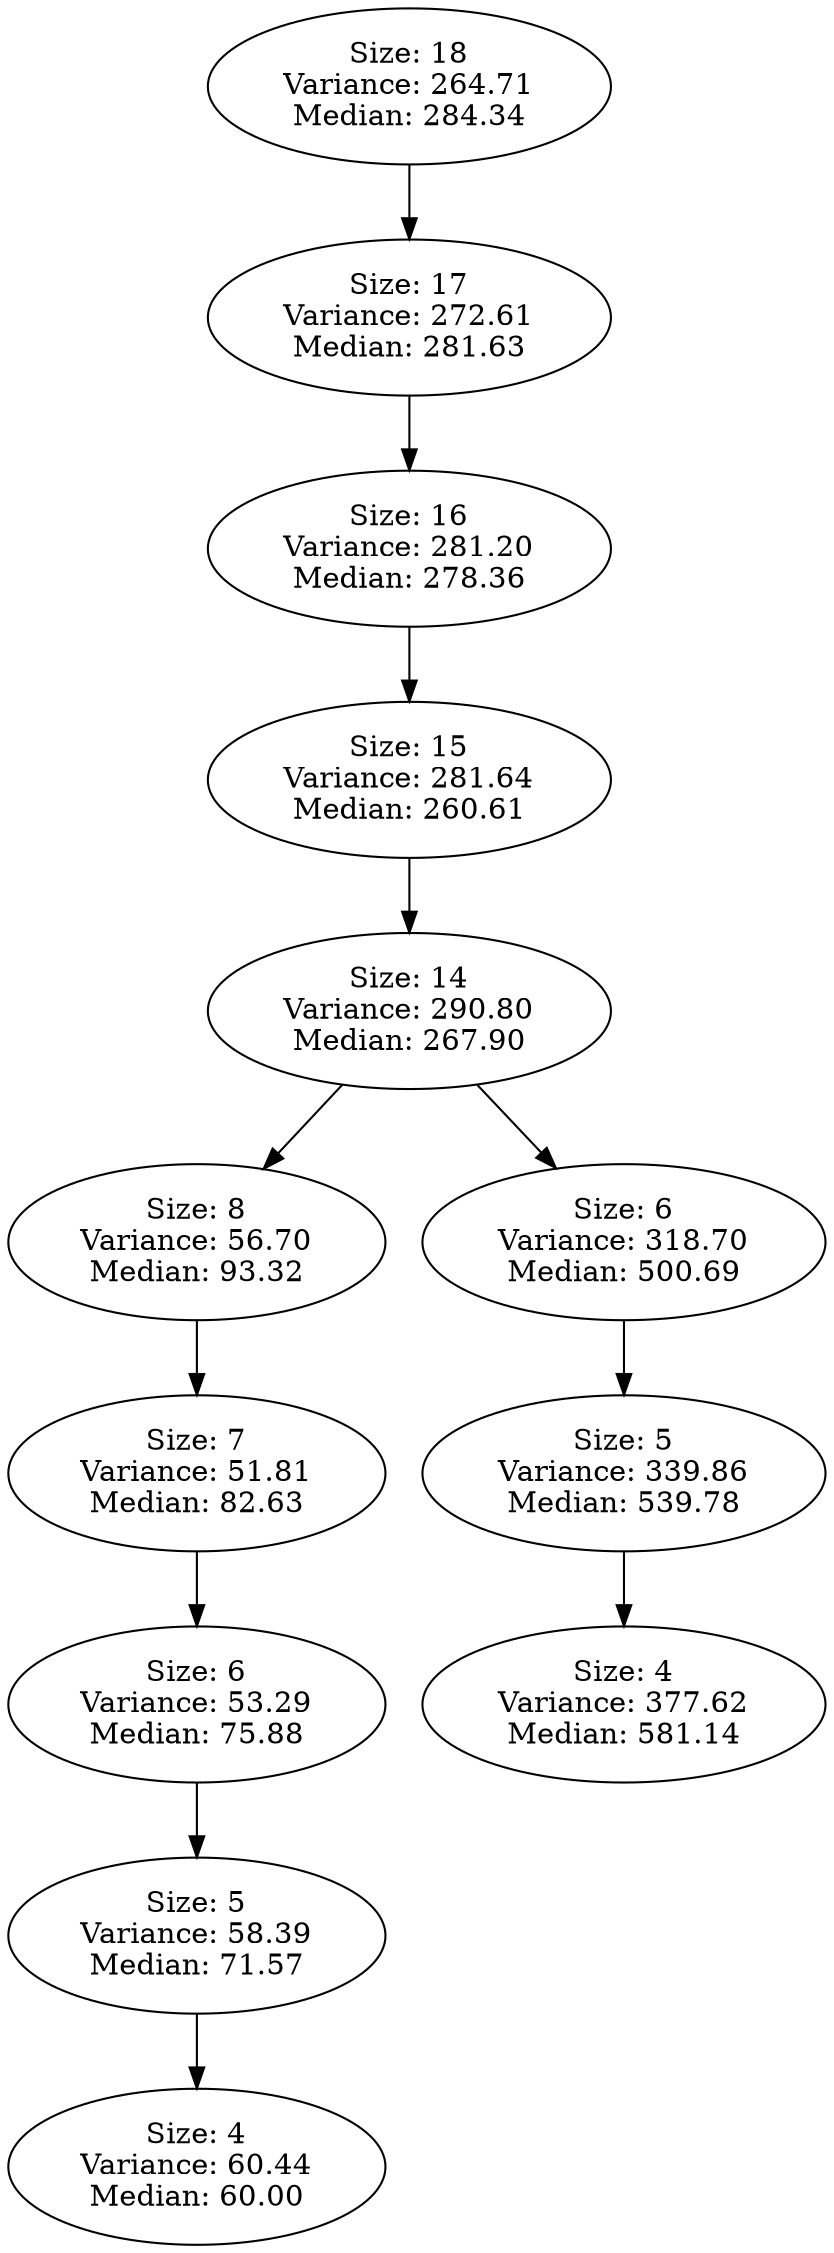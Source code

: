 DIGRAPH G {
"Size: 18\nVariance: 264.71\nMedian: 284.34" -> "Size: 17\nVariance: 272.61\nMedian: 281.63" L=0;
"Size: 17\nVariance: 272.61\nMedian: 281.63" -> "Size: 16\nVariance: 281.20\nMedian: 278.36" L=1;
"Size: 16\nVariance: 281.20\nMedian: 278.36" -> "Size: 15\nVariance: 281.64\nMedian: 260.61" L=2;
"Size: 15\nVariance: 281.64\nMedian: 260.61" -> "Size: 14\nVariance: 290.80\nMedian: 267.90" L=3;
"Size: 14\nVariance: 290.80\nMedian: 267.90" -> "Size: 8\nVariance: 56.70\nMedian: 93.32" L=4;
"Size: 14\nVariance: 290.80\nMedian: 267.90" -> "Size: 6\nVariance: 318.70\nMedian: 500.69" L=4;
"Size: 8\nVariance: 56.70\nMedian: 93.32" -> "Size: 7\nVariance: 51.81\nMedian: 82.63" L=5;
"Size: 7\nVariance: 51.81\nMedian: 82.63" -> "Size: 6\nVariance: 53.29\nMedian: 75.88" L=6;
"Size: 6\nVariance: 53.29\nMedian: 75.88" -> "Size: 5\nVariance: 58.39\nMedian: 71.57" L=7;
"Size: 5\nVariance: 58.39\nMedian: 71.57" -> "Size: 4\nVariance: 60.44\nMedian: 60.00" L=8;
"Size: 6\nVariance: 318.70\nMedian: 500.69" -> "Size: 5\nVariance: 339.86\nMedian: 539.78" L=5;
"Size: 5\nVariance: 339.86\nMedian: 539.78" -> "Size: 4\nVariance: 377.62\nMedian: 581.14" L=6;
}
